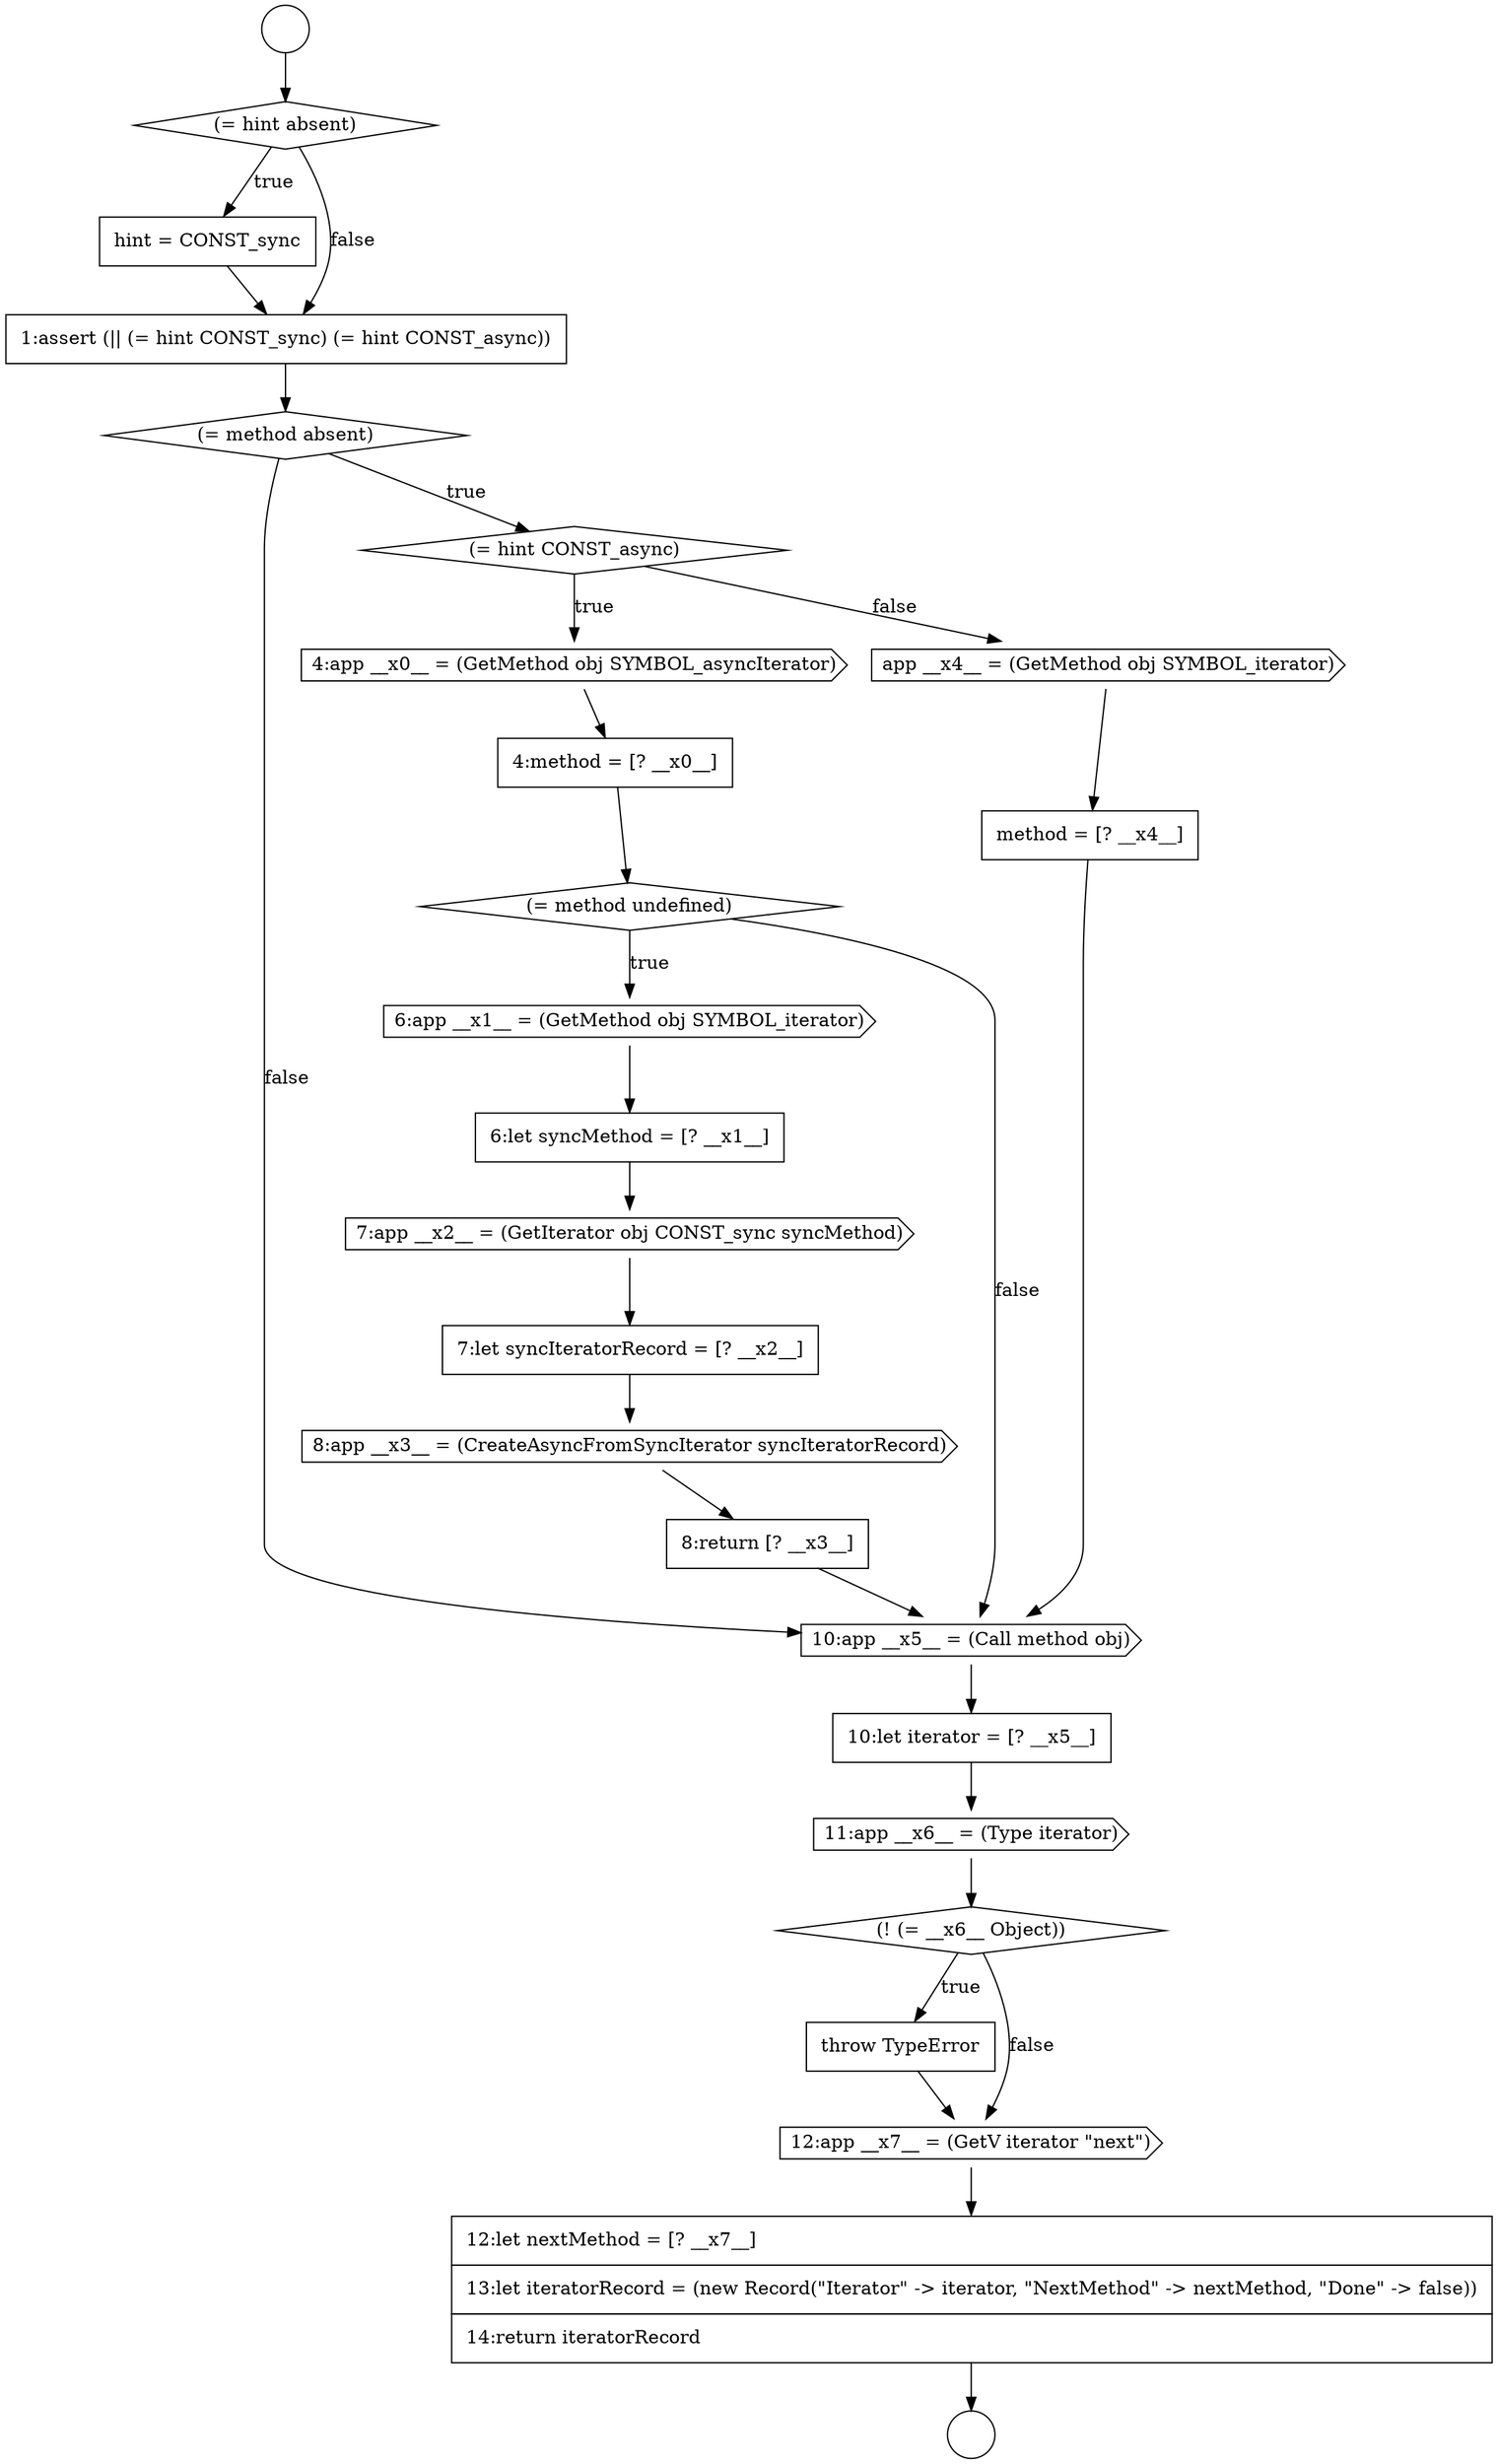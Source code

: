 digraph {
  node1109 [shape=none, margin=0, label=<<font color="black">
    <table border="0" cellborder="1" cellspacing="0" cellpadding="10">
      <tr><td align="left">6:let syncMethod = [? __x1__]</td></tr>
    </table>
  </font>> color="black" fillcolor="white" style=filled]
  node1106 [shape=none, margin=0, label=<<font color="black">
    <table border="0" cellborder="1" cellspacing="0" cellpadding="10">
      <tr><td align="left">4:method = [? __x0__]</td></tr>
    </table>
  </font>> color="black" fillcolor="white" style=filled]
  node1103 [shape=diamond, label=<<font color="black">(= method absent)</font>> color="black" fillcolor="white" style=filled]
  node1107 [shape=diamond, label=<<font color="black">(= method undefined)</font>> color="black" fillcolor="white" style=filled]
  node1112 [shape=cds, label=<<font color="black">8:app __x3__ = (CreateAsyncFromSyncIterator syncIteratorRecord)</font>> color="black" fillcolor="white" style=filled]
  node1098 [shape=circle label=" " color="black" fillcolor="white" style=filled]
  node1108 [shape=cds, label=<<font color="black">6:app __x1__ = (GetMethod obj SYMBOL_iterator)</font>> color="black" fillcolor="white" style=filled]
  node1101 [shape=none, margin=0, label=<<font color="black">
    <table border="0" cellborder="1" cellspacing="0" cellpadding="10">
      <tr><td align="left">hint = CONST_sync</td></tr>
    </table>
  </font>> color="black" fillcolor="white" style=filled]
  node1116 [shape=cds, label=<<font color="black">10:app __x5__ = (Call method obj)</font>> color="black" fillcolor="white" style=filled]
  node1120 [shape=none, margin=0, label=<<font color="black">
    <table border="0" cellborder="1" cellspacing="0" cellpadding="10">
      <tr><td align="left">throw TypeError</td></tr>
    </table>
  </font>> color="black" fillcolor="white" style=filled]
  node1105 [shape=cds, label=<<font color="black">4:app __x0__ = (GetMethod obj SYMBOL_asyncIterator)</font>> color="black" fillcolor="white" style=filled]
  node1110 [shape=cds, label=<<font color="black">7:app __x2__ = (GetIterator obj CONST_sync syncMethod)</font>> color="black" fillcolor="white" style=filled]
  node1115 [shape=none, margin=0, label=<<font color="black">
    <table border="0" cellborder="1" cellspacing="0" cellpadding="10">
      <tr><td align="left">method = [? __x4__]</td></tr>
    </table>
  </font>> color="black" fillcolor="white" style=filled]
  node1100 [shape=diamond, label=<<font color="black">(= hint absent)</font>> color="black" fillcolor="white" style=filled]
  node1119 [shape=diamond, label=<<font color="black">(! (= __x6__ Object))</font>> color="black" fillcolor="white" style=filled]
  node1104 [shape=diamond, label=<<font color="black">(= hint CONST_async)</font>> color="black" fillcolor="white" style=filled]
  node1121 [shape=cds, label=<<font color="black">12:app __x7__ = (GetV iterator &quot;next&quot;)</font>> color="black" fillcolor="white" style=filled]
  node1111 [shape=none, margin=0, label=<<font color="black">
    <table border="0" cellborder="1" cellspacing="0" cellpadding="10">
      <tr><td align="left">7:let syncIteratorRecord = [? __x2__]</td></tr>
    </table>
  </font>> color="black" fillcolor="white" style=filled]
  node1118 [shape=cds, label=<<font color="black">11:app __x6__ = (Type iterator)</font>> color="black" fillcolor="white" style=filled]
  node1114 [shape=cds, label=<<font color="black">app __x4__ = (GetMethod obj SYMBOL_iterator)</font>> color="black" fillcolor="white" style=filled]
  node1099 [shape=circle label=" " color="black" fillcolor="white" style=filled]
  node1117 [shape=none, margin=0, label=<<font color="black">
    <table border="0" cellborder="1" cellspacing="0" cellpadding="10">
      <tr><td align="left">10:let iterator = [? __x5__]</td></tr>
    </table>
  </font>> color="black" fillcolor="white" style=filled]
  node1122 [shape=none, margin=0, label=<<font color="black">
    <table border="0" cellborder="1" cellspacing="0" cellpadding="10">
      <tr><td align="left">12:let nextMethod = [? __x7__]</td></tr>
      <tr><td align="left">13:let iteratorRecord = (new Record(&quot;Iterator&quot; -&gt; iterator, &quot;NextMethod&quot; -&gt; nextMethod, &quot;Done&quot; -&gt; false))</td></tr>
      <tr><td align="left">14:return iteratorRecord</td></tr>
    </table>
  </font>> color="black" fillcolor="white" style=filled]
  node1113 [shape=none, margin=0, label=<<font color="black">
    <table border="0" cellborder="1" cellspacing="0" cellpadding="10">
      <tr><td align="left">8:return [? __x3__]</td></tr>
    </table>
  </font>> color="black" fillcolor="white" style=filled]
  node1102 [shape=none, margin=0, label=<<font color="black">
    <table border="0" cellborder="1" cellspacing="0" cellpadding="10">
      <tr><td align="left">1:assert (|| (= hint CONST_sync) (= hint CONST_async))</td></tr>
    </table>
  </font>> color="black" fillcolor="white" style=filled]
  node1119 -> node1120 [label=<<font color="black">true</font>> color="black"]
  node1119 -> node1121 [label=<<font color="black">false</font>> color="black"]
  node1105 -> node1106 [ color="black"]
  node1104 -> node1105 [label=<<font color="black">true</font>> color="black"]
  node1104 -> node1114 [label=<<font color="black">false</font>> color="black"]
  node1107 -> node1108 [label=<<font color="black">true</font>> color="black"]
  node1107 -> node1116 [label=<<font color="black">false</font>> color="black"]
  node1108 -> node1109 [ color="black"]
  node1109 -> node1110 [ color="black"]
  node1117 -> node1118 [ color="black"]
  node1100 -> node1101 [label=<<font color="black">true</font>> color="black"]
  node1100 -> node1102 [label=<<font color="black">false</font>> color="black"]
  node1103 -> node1104 [label=<<font color="black">true</font>> color="black"]
  node1103 -> node1116 [label=<<font color="black">false</font>> color="black"]
  node1118 -> node1119 [ color="black"]
  node1120 -> node1121 [ color="black"]
  node1112 -> node1113 [ color="black"]
  node1106 -> node1107 [ color="black"]
  node1113 -> node1116 [ color="black"]
  node1115 -> node1116 [ color="black"]
  node1121 -> node1122 [ color="black"]
  node1098 -> node1100 [ color="black"]
  node1102 -> node1103 [ color="black"]
  node1101 -> node1102 [ color="black"]
  node1122 -> node1099 [ color="black"]
  node1111 -> node1112 [ color="black"]
  node1110 -> node1111 [ color="black"]
  node1114 -> node1115 [ color="black"]
  node1116 -> node1117 [ color="black"]
}
